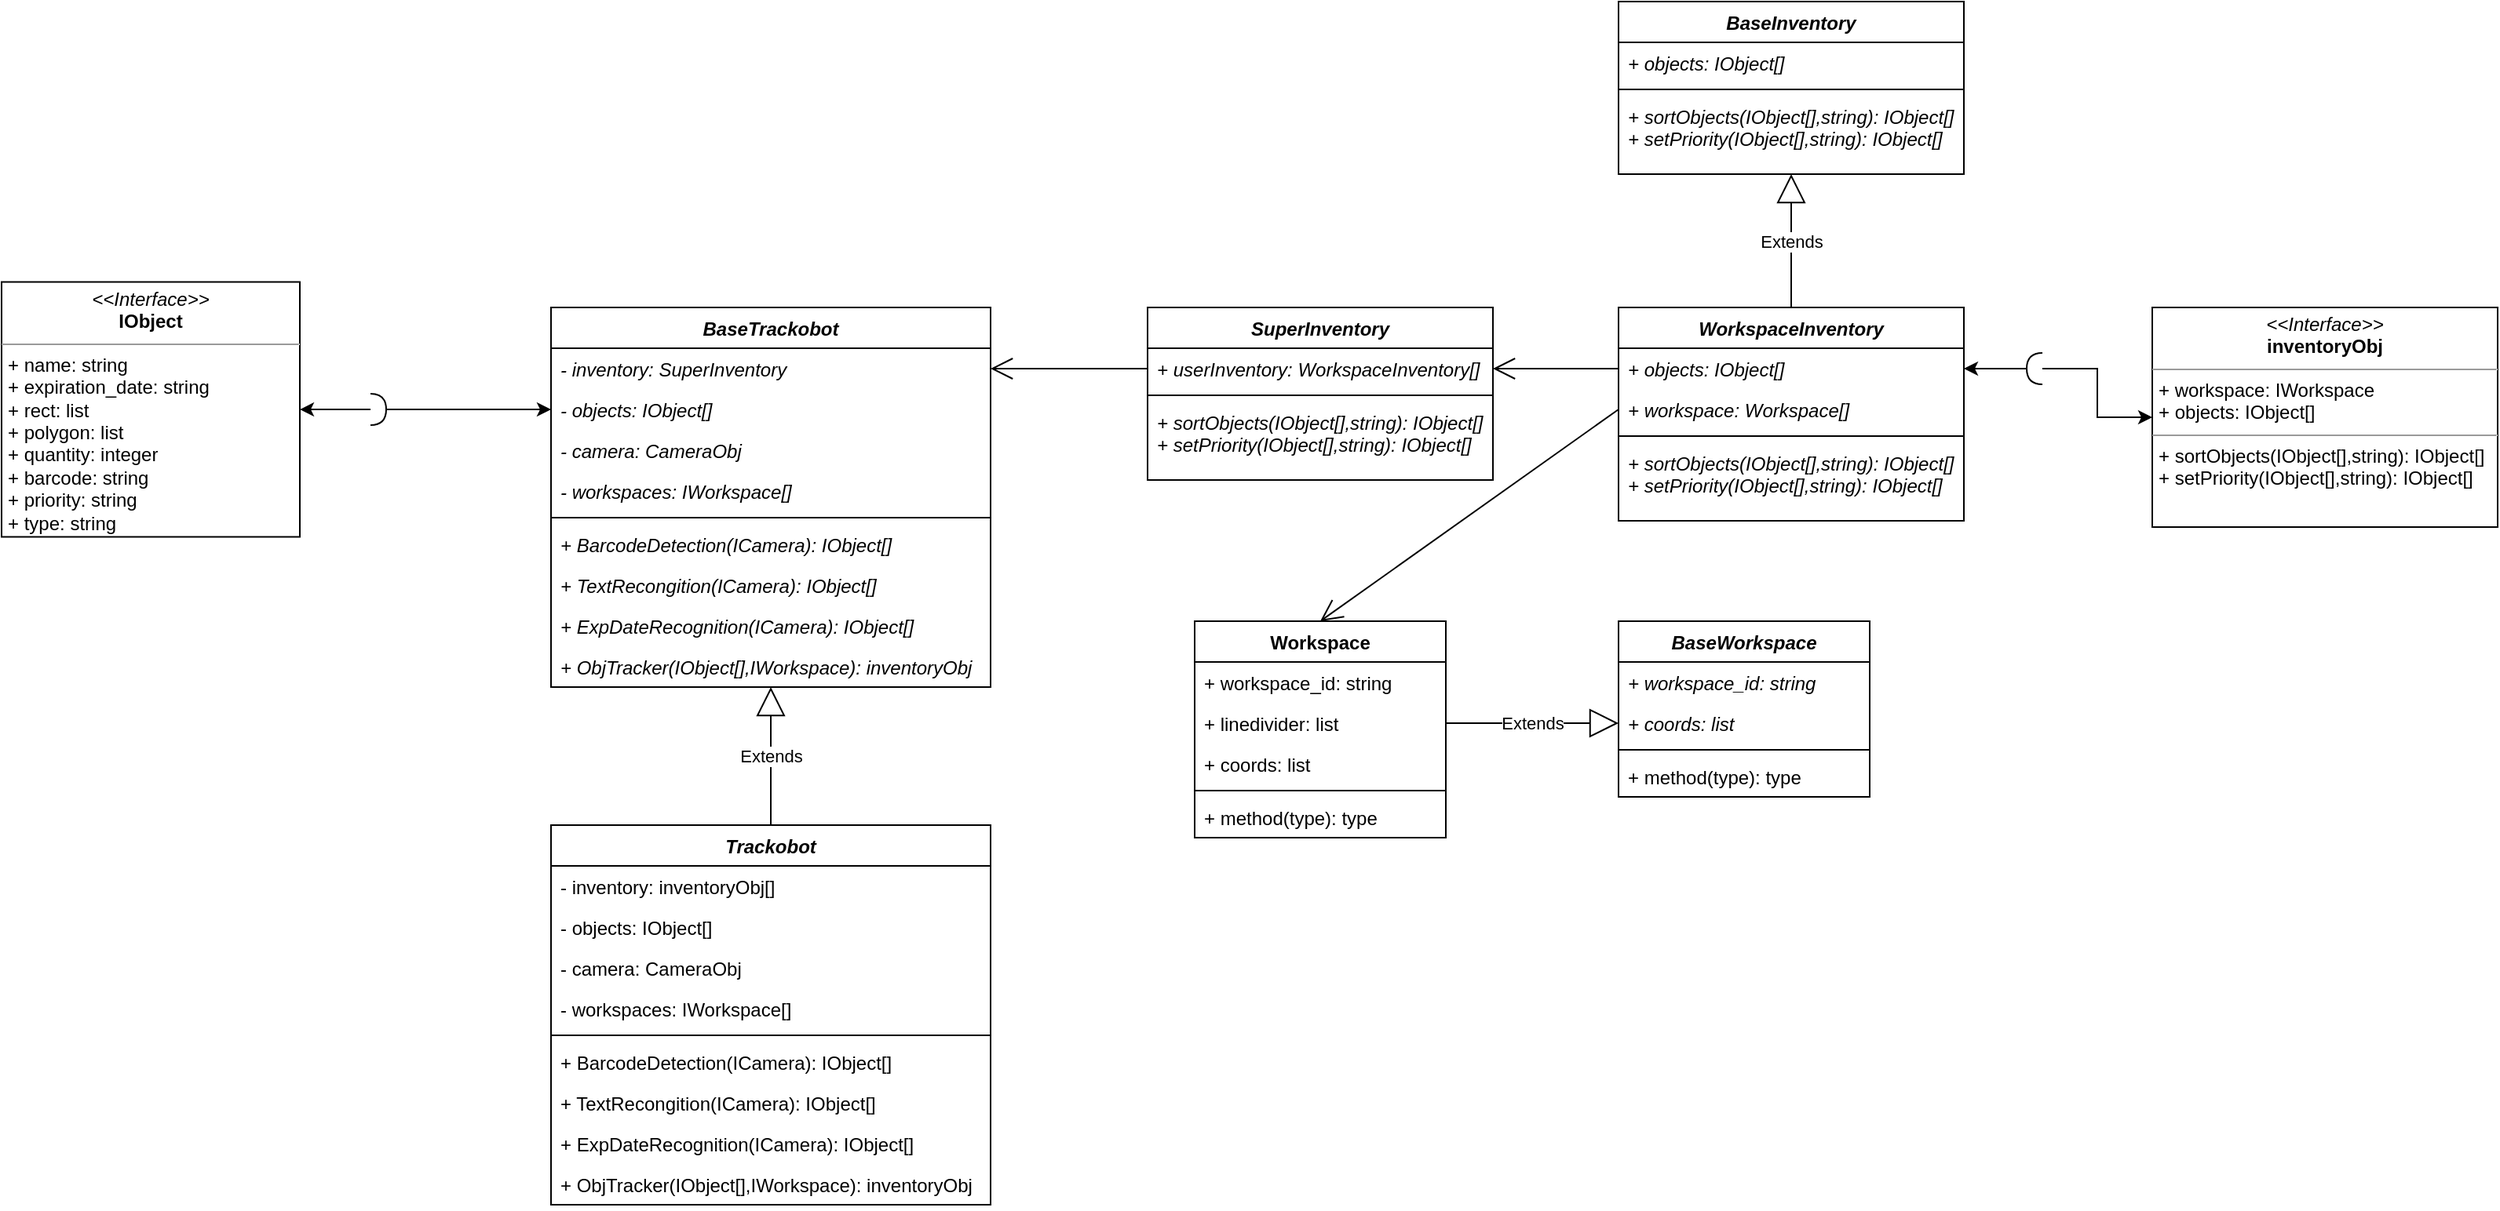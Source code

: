 <mxfile version="20.7.4" type="device"><diagram id="C5RBs43oDa-KdzZeNtuy" name="Page-1"><mxGraphModel dx="1877" dy="1750" grid="1" gridSize="10" guides="1" tooltips="1" connect="1" arrows="1" fold="1" page="1" pageScale="1" pageWidth="827" pageHeight="1169" math="0" shadow="0"><root><mxCell id="WIyWlLk6GJQsqaUBKTNV-0"/><mxCell id="WIyWlLk6GJQsqaUBKTNV-1" parent="WIyWlLk6GJQsqaUBKTNV-0"/><mxCell id="2-8h495f8-dFnFZwirSK-0" value="BaseTrackobot" style="swimlane;fontStyle=3;align=center;verticalAlign=top;childLayout=stackLayout;horizontal=1;startSize=26;horizontalStack=0;resizeParent=1;resizeParentMax=0;resizeLast=0;collapsible=1;marginBottom=0;" vertex="1" parent="WIyWlLk6GJQsqaUBKTNV-1"><mxGeometry x="80" y="120" width="280" height="242" as="geometry"/></mxCell><mxCell id="2-8h495f8-dFnFZwirSK-10" value="- inventory: SuperInventory" style="text;strokeColor=none;fillColor=none;align=left;verticalAlign=top;spacingLeft=4;spacingRight=4;overflow=hidden;rotatable=0;points=[[0,0.5],[1,0.5]];portConstraint=eastwest;fontStyle=2" vertex="1" parent="2-8h495f8-dFnFZwirSK-0"><mxGeometry y="26" width="280" height="26" as="geometry"/></mxCell><mxCell id="2-8h495f8-dFnFZwirSK-6" value="- objects: IObject[]" style="text;strokeColor=none;fillColor=none;align=left;verticalAlign=top;spacingLeft=4;spacingRight=4;overflow=hidden;rotatable=0;points=[[0,0.5],[1,0.5]];portConstraint=eastwest;fontStyle=2" vertex="1" parent="2-8h495f8-dFnFZwirSK-0"><mxGeometry y="52" width="280" height="26" as="geometry"/></mxCell><mxCell id="2-8h495f8-dFnFZwirSK-5" value="- camera: CameraObj" style="text;strokeColor=none;fillColor=none;align=left;verticalAlign=top;spacingLeft=4;spacingRight=4;overflow=hidden;rotatable=0;points=[[0,0.5],[1,0.5]];portConstraint=eastwest;fontStyle=2" vertex="1" parent="2-8h495f8-dFnFZwirSK-0"><mxGeometry y="78" width="280" height="26" as="geometry"/></mxCell><mxCell id="2-8h495f8-dFnFZwirSK-1" value="- workspaces: IWorkspace[]" style="text;strokeColor=none;fillColor=none;align=left;verticalAlign=top;spacingLeft=4;spacingRight=4;overflow=hidden;rotatable=0;points=[[0,0.5],[1,0.5]];portConstraint=eastwest;fontStyle=2" vertex="1" parent="2-8h495f8-dFnFZwirSK-0"><mxGeometry y="104" width="280" height="26" as="geometry"/></mxCell><mxCell id="2-8h495f8-dFnFZwirSK-2" value="" style="line;strokeWidth=1;fillColor=none;align=left;verticalAlign=middle;spacingTop=-1;spacingLeft=3;spacingRight=3;rotatable=0;labelPosition=right;points=[];portConstraint=eastwest;strokeColor=inherit;" vertex="1" parent="2-8h495f8-dFnFZwirSK-0"><mxGeometry y="130" width="280" height="8" as="geometry"/></mxCell><mxCell id="2-8h495f8-dFnFZwirSK-3" value="+ BarcodeDetection(ICamera): IObject[]" style="text;strokeColor=none;fillColor=none;align=left;verticalAlign=top;spacingLeft=4;spacingRight=4;overflow=hidden;rotatable=0;points=[[0,0.5],[1,0.5]];portConstraint=eastwest;fontStyle=2" vertex="1" parent="2-8h495f8-dFnFZwirSK-0"><mxGeometry y="138" width="280" height="26" as="geometry"/></mxCell><mxCell id="2-8h495f8-dFnFZwirSK-7" value="+ TextRecongition(ICamera): IObject[]" style="text;strokeColor=none;fillColor=none;align=left;verticalAlign=top;spacingLeft=4;spacingRight=4;overflow=hidden;rotatable=0;points=[[0,0.5],[1,0.5]];portConstraint=eastwest;fontStyle=2" vertex="1" parent="2-8h495f8-dFnFZwirSK-0"><mxGeometry y="164" width="280" height="26" as="geometry"/></mxCell><mxCell id="2-8h495f8-dFnFZwirSK-8" value="+ ExpDateRecognition(ICamera): IObject[]" style="text;strokeColor=none;fillColor=none;align=left;verticalAlign=top;spacingLeft=4;spacingRight=4;overflow=hidden;rotatable=0;points=[[0,0.5],[1,0.5]];portConstraint=eastwest;fontStyle=2" vertex="1" parent="2-8h495f8-dFnFZwirSK-0"><mxGeometry y="190" width="280" height="26" as="geometry"/></mxCell><mxCell id="2-8h495f8-dFnFZwirSK-9" value="+ ObjTracker(IObject[],IWorkspace): inventoryObj" style="text;strokeColor=none;fillColor=none;align=left;verticalAlign=top;spacingLeft=4;spacingRight=4;overflow=hidden;rotatable=0;points=[[0,0.5],[1,0.5]];portConstraint=eastwest;fontStyle=2" vertex="1" parent="2-8h495f8-dFnFZwirSK-0"><mxGeometry y="216" width="280" height="26" as="geometry"/></mxCell><mxCell id="2-8h495f8-dFnFZwirSK-17" value="&lt;p style=&quot;margin:0px;margin-top:4px;text-align:center;&quot;&gt;&lt;i&gt;&amp;lt;&amp;lt;Interface&amp;gt;&amp;gt;&lt;/i&gt;&lt;br&gt;&lt;b&gt;IObject&lt;/b&gt;&lt;/p&gt;&lt;hr size=&quot;1&quot;&gt;&lt;p style=&quot;margin:0px;margin-left:4px;&quot;&gt;+ name: string&lt;/p&gt;&lt;p style=&quot;margin:0px;margin-left:4px;&quot;&gt;+ expiration_date: string&lt;/p&gt;&lt;p style=&quot;margin:0px;margin-left:4px;&quot;&gt;+ rect: list&lt;/p&gt;&lt;p style=&quot;margin:0px;margin-left:4px;&quot;&gt;+ polygon: list&lt;/p&gt;&lt;p style=&quot;margin:0px;margin-left:4px;&quot;&gt;+ quantity: integer&lt;/p&gt;&lt;p style=&quot;margin:0px;margin-left:4px;&quot;&gt;+ barcode: string&lt;/p&gt;&lt;p style=&quot;margin:0px;margin-left:4px;&quot;&gt;+ priority: string&lt;/p&gt;&lt;p style=&quot;margin:0px;margin-left:4px;&quot;&gt;+ type: string&lt;/p&gt;" style="verticalAlign=top;align=left;overflow=fill;fontSize=12;fontFamily=Helvetica;html=1;" vertex="1" parent="WIyWlLk6GJQsqaUBKTNV-1"><mxGeometry x="-270" y="103.75" width="190" height="162.5" as="geometry"/></mxCell><mxCell id="2-8h495f8-dFnFZwirSK-19" value="" style="edgeStyle=orthogonalEdgeStyle;rounded=0;orthogonalLoop=1;jettySize=auto;html=1;entryX=0;entryY=0.5;entryDx=0;entryDy=0;" edge="1" parent="WIyWlLk6GJQsqaUBKTNV-1" source="2-8h495f8-dFnFZwirSK-18" target="2-8h495f8-dFnFZwirSK-6"><mxGeometry relative="1" as="geometry"><mxPoint x="60" y="220" as="targetPoint"/></mxGeometry></mxCell><mxCell id="2-8h495f8-dFnFZwirSK-20" value="" style="edgeStyle=orthogonalEdgeStyle;rounded=0;orthogonalLoop=1;jettySize=auto;html=1;" edge="1" parent="WIyWlLk6GJQsqaUBKTNV-1" source="2-8h495f8-dFnFZwirSK-18" target="2-8h495f8-dFnFZwirSK-17"><mxGeometry relative="1" as="geometry"/></mxCell><mxCell id="2-8h495f8-dFnFZwirSK-18" value="" style="shape=requiredInterface;html=1;verticalLabelPosition=bottom;sketch=0;" vertex="1" parent="WIyWlLk6GJQsqaUBKTNV-1"><mxGeometry x="-35" y="175" width="10" height="20" as="geometry"/></mxCell><mxCell id="2-8h495f8-dFnFZwirSK-22" value="&lt;p style=&quot;margin:0px;margin-top:4px;text-align:center;&quot;&gt;&lt;i&gt;&amp;lt;&amp;lt;Interface&amp;gt;&amp;gt;&lt;/i&gt;&lt;br&gt;&lt;b&gt;inventoryObj&lt;/b&gt;&lt;/p&gt;&lt;hr size=&quot;1&quot;&gt;&lt;p style=&quot;margin:0px;margin-left:4px;&quot;&gt;+ workspace: IWorkspace&lt;/p&gt;&lt;p style=&quot;margin:0px;margin-left:4px;&quot;&gt;+ objects: IObject[]&lt;/p&gt;&lt;hr size=&quot;1&quot;&gt;&lt;p style=&quot;margin:0px;margin-left:4px;&quot;&gt;+ sortObjects(IObject[],string): IObject[]&lt;br&gt;+ setPriority(IObject[],string): IObject[]&lt;/p&gt;" style="verticalAlign=top;align=left;overflow=fill;fontSize=12;fontFamily=Helvetica;html=1;" vertex="1" parent="WIyWlLk6GJQsqaUBKTNV-1"><mxGeometry x="1100" y="120" width="220" height="140" as="geometry"/></mxCell><mxCell id="2-8h495f8-dFnFZwirSK-27" value="" style="edgeStyle=orthogonalEdgeStyle;rounded=0;orthogonalLoop=1;jettySize=auto;html=1;entryX=1;entryY=0.5;entryDx=0;entryDy=0;" edge="1" parent="WIyWlLk6GJQsqaUBKTNV-1" source="2-8h495f8-dFnFZwirSK-24" target="2-8h495f8-dFnFZwirSK-59"><mxGeometry relative="1" as="geometry"/></mxCell><mxCell id="2-8h495f8-dFnFZwirSK-28" style="edgeStyle=orthogonalEdgeStyle;rounded=0;orthogonalLoop=1;jettySize=auto;html=1;exitX=0;exitY=0.5;exitDx=0;exitDy=0;exitPerimeter=0;" edge="1" parent="WIyWlLk6GJQsqaUBKTNV-1" source="2-8h495f8-dFnFZwirSK-24" target="2-8h495f8-dFnFZwirSK-22"><mxGeometry relative="1" as="geometry"/></mxCell><mxCell id="2-8h495f8-dFnFZwirSK-24" value="" style="shape=requiredInterface;html=1;verticalLabelPosition=bottom;sketch=0;rotation=-180;" vertex="1" parent="WIyWlLk6GJQsqaUBKTNV-1"><mxGeometry x="1020" y="149" width="10" height="20" as="geometry"/></mxCell><mxCell id="2-8h495f8-dFnFZwirSK-36" value="Extends" style="endArrow=block;endSize=16;endFill=0;html=1;rounded=0;exitX=0.5;exitY=0;exitDx=0;exitDy=0;" edge="1" parent="WIyWlLk6GJQsqaUBKTNV-1" source="2-8h495f8-dFnFZwirSK-37" target="2-8h495f8-dFnFZwirSK-9"><mxGeometry width="160" relative="1" as="geometry"><mxPoint x="220" y="460" as="sourcePoint"/><mxPoint x="250" y="380" as="targetPoint"/></mxGeometry></mxCell><mxCell id="2-8h495f8-dFnFZwirSK-37" value="Trackobot" style="swimlane;fontStyle=3;align=center;verticalAlign=top;childLayout=stackLayout;horizontal=1;startSize=26;horizontalStack=0;resizeParent=1;resizeParentMax=0;resizeLast=0;collapsible=1;marginBottom=0;" vertex="1" parent="WIyWlLk6GJQsqaUBKTNV-1"><mxGeometry x="80" y="450" width="280" height="242" as="geometry"/></mxCell><mxCell id="2-8h495f8-dFnFZwirSK-38" value="- inventory: inventoryObj[] " style="text;strokeColor=none;fillColor=none;align=left;verticalAlign=top;spacingLeft=4;spacingRight=4;overflow=hidden;rotatable=0;points=[[0,0.5],[1,0.5]];portConstraint=eastwest;fontStyle=0" vertex="1" parent="2-8h495f8-dFnFZwirSK-37"><mxGeometry y="26" width="280" height="26" as="geometry"/></mxCell><mxCell id="2-8h495f8-dFnFZwirSK-39" value="- objects: IObject[]" style="text;strokeColor=none;fillColor=none;align=left;verticalAlign=top;spacingLeft=4;spacingRight=4;overflow=hidden;rotatable=0;points=[[0,0.5],[1,0.5]];portConstraint=eastwest;fontStyle=0" vertex="1" parent="2-8h495f8-dFnFZwirSK-37"><mxGeometry y="52" width="280" height="26" as="geometry"/></mxCell><mxCell id="2-8h495f8-dFnFZwirSK-40" value="- camera: CameraObj" style="text;strokeColor=none;fillColor=none;align=left;verticalAlign=top;spacingLeft=4;spacingRight=4;overflow=hidden;rotatable=0;points=[[0,0.5],[1,0.5]];portConstraint=eastwest;fontStyle=0" vertex="1" parent="2-8h495f8-dFnFZwirSK-37"><mxGeometry y="78" width="280" height="26" as="geometry"/></mxCell><mxCell id="2-8h495f8-dFnFZwirSK-41" value="- workspaces: IWorkspace[]" style="text;strokeColor=none;fillColor=none;align=left;verticalAlign=top;spacingLeft=4;spacingRight=4;overflow=hidden;rotatable=0;points=[[0,0.5],[1,0.5]];portConstraint=eastwest;fontStyle=0" vertex="1" parent="2-8h495f8-dFnFZwirSK-37"><mxGeometry y="104" width="280" height="26" as="geometry"/></mxCell><mxCell id="2-8h495f8-dFnFZwirSK-42" value="" style="line;strokeWidth=1;fillColor=none;align=left;verticalAlign=middle;spacingTop=-1;spacingLeft=3;spacingRight=3;rotatable=0;labelPosition=right;points=[];portConstraint=eastwest;strokeColor=inherit;fontStyle=0" vertex="1" parent="2-8h495f8-dFnFZwirSK-37"><mxGeometry y="130" width="280" height="8" as="geometry"/></mxCell><mxCell id="2-8h495f8-dFnFZwirSK-43" value="+ BarcodeDetection(ICamera): IObject[]" style="text;strokeColor=none;fillColor=none;align=left;verticalAlign=top;spacingLeft=4;spacingRight=4;overflow=hidden;rotatable=0;points=[[0,0.5],[1,0.5]];portConstraint=eastwest;fontStyle=0" vertex="1" parent="2-8h495f8-dFnFZwirSK-37"><mxGeometry y="138" width="280" height="26" as="geometry"/></mxCell><mxCell id="2-8h495f8-dFnFZwirSK-44" value="+ TextRecongition(ICamera): IObject[]" style="text;strokeColor=none;fillColor=none;align=left;verticalAlign=top;spacingLeft=4;spacingRight=4;overflow=hidden;rotatable=0;points=[[0,0.5],[1,0.5]];portConstraint=eastwest;fontStyle=0" vertex="1" parent="2-8h495f8-dFnFZwirSK-37"><mxGeometry y="164" width="280" height="26" as="geometry"/></mxCell><mxCell id="2-8h495f8-dFnFZwirSK-45" value="+ ExpDateRecognition(ICamera): IObject[]" style="text;strokeColor=none;fillColor=none;align=left;verticalAlign=top;spacingLeft=4;spacingRight=4;overflow=hidden;rotatable=0;points=[[0,0.5],[1,0.5]];portConstraint=eastwest;fontStyle=0" vertex="1" parent="2-8h495f8-dFnFZwirSK-37"><mxGeometry y="190" width="280" height="26" as="geometry"/></mxCell><mxCell id="2-8h495f8-dFnFZwirSK-46" value="+ ObjTracker(IObject[],IWorkspace): inventoryObj" style="text;strokeColor=none;fillColor=none;align=left;verticalAlign=top;spacingLeft=4;spacingRight=4;overflow=hidden;rotatable=0;points=[[0,0.5],[1,0.5]];portConstraint=eastwest;fontStyle=0" vertex="1" parent="2-8h495f8-dFnFZwirSK-37"><mxGeometry y="216" width="280" height="26" as="geometry"/></mxCell><mxCell id="2-8h495f8-dFnFZwirSK-47" value="BaseInventory" style="swimlane;fontStyle=3;align=center;verticalAlign=top;childLayout=stackLayout;horizontal=1;startSize=26;horizontalStack=0;resizeParent=1;resizeParentMax=0;resizeLast=0;collapsible=1;marginBottom=0;" vertex="1" parent="WIyWlLk6GJQsqaUBKTNV-1"><mxGeometry x="760" y="-75" width="220" height="110" as="geometry"/></mxCell><mxCell id="2-8h495f8-dFnFZwirSK-48" value="+ objects: IObject[]" style="text;strokeColor=none;fillColor=none;align=left;verticalAlign=top;spacingLeft=4;spacingRight=4;overflow=hidden;rotatable=0;points=[[0,0.5],[1,0.5]];portConstraint=eastwest;fontStyle=2" vertex="1" parent="2-8h495f8-dFnFZwirSK-47"><mxGeometry y="26" width="220" height="26" as="geometry"/></mxCell><mxCell id="2-8h495f8-dFnFZwirSK-49" value="" style="line;strokeWidth=1;fillColor=none;align=left;verticalAlign=middle;spacingTop=-1;spacingLeft=3;spacingRight=3;rotatable=0;labelPosition=right;points=[];portConstraint=eastwest;strokeColor=inherit;" vertex="1" parent="2-8h495f8-dFnFZwirSK-47"><mxGeometry y="52" width="220" height="8" as="geometry"/></mxCell><mxCell id="2-8h495f8-dFnFZwirSK-50" value="+ sortObjects(IObject[],string): IObject[]&#10;+ setPriority(IObject[],string): IObject[]" style="text;strokeColor=none;fillColor=none;align=left;verticalAlign=top;spacingLeft=4;spacingRight=4;overflow=hidden;rotatable=0;points=[[0,0.5],[1,0.5]];portConstraint=eastwest;fontStyle=2" vertex="1" parent="2-8h495f8-dFnFZwirSK-47"><mxGeometry y="60" width="220" height="50" as="geometry"/></mxCell><mxCell id="2-8h495f8-dFnFZwirSK-51" value="WorkspaceInventory" style="swimlane;fontStyle=3;align=center;verticalAlign=top;childLayout=stackLayout;horizontal=1;startSize=26;horizontalStack=0;resizeParent=1;resizeParentMax=0;resizeLast=0;collapsible=1;marginBottom=0;" vertex="1" parent="WIyWlLk6GJQsqaUBKTNV-1"><mxGeometry x="760" y="120" width="220" height="136" as="geometry"/></mxCell><mxCell id="2-8h495f8-dFnFZwirSK-59" value="+ objects: IObject[]&#10;" style="text;strokeColor=none;fillColor=none;align=left;verticalAlign=top;spacingLeft=4;spacingRight=4;overflow=hidden;rotatable=0;points=[[0,0.5],[1,0.5]];portConstraint=eastwest;fontStyle=2" vertex="1" parent="2-8h495f8-dFnFZwirSK-51"><mxGeometry y="26" width="220" height="26" as="geometry"/></mxCell><mxCell id="2-8h495f8-dFnFZwirSK-52" value="+ workspace: Workspace[]&#10;" style="text;strokeColor=none;fillColor=none;align=left;verticalAlign=top;spacingLeft=4;spacingRight=4;overflow=hidden;rotatable=0;points=[[0,0.5],[1,0.5]];portConstraint=eastwest;fontStyle=2" vertex="1" parent="2-8h495f8-dFnFZwirSK-51"><mxGeometry y="52" width="220" height="26" as="geometry"/></mxCell><mxCell id="2-8h495f8-dFnFZwirSK-53" value="" style="line;strokeWidth=1;fillColor=none;align=left;verticalAlign=middle;spacingTop=-1;spacingLeft=3;spacingRight=3;rotatable=0;labelPosition=right;points=[];portConstraint=eastwest;strokeColor=inherit;" vertex="1" parent="2-8h495f8-dFnFZwirSK-51"><mxGeometry y="78" width="220" height="8" as="geometry"/></mxCell><mxCell id="2-8h495f8-dFnFZwirSK-54" value="+ sortObjects(IObject[],string): IObject[]&#10;+ setPriority(IObject[],string): IObject[]" style="text;strokeColor=none;fillColor=none;align=left;verticalAlign=top;spacingLeft=4;spacingRight=4;overflow=hidden;rotatable=0;points=[[0,0.5],[1,0.5]];portConstraint=eastwest;fontStyle=2" vertex="1" parent="2-8h495f8-dFnFZwirSK-51"><mxGeometry y="86" width="220" height="50" as="geometry"/></mxCell><mxCell id="2-8h495f8-dFnFZwirSK-55" value="SuperInventory" style="swimlane;fontStyle=3;align=center;verticalAlign=top;childLayout=stackLayout;horizontal=1;startSize=26;horizontalStack=0;resizeParent=1;resizeParentMax=0;resizeLast=0;collapsible=1;marginBottom=0;" vertex="1" parent="WIyWlLk6GJQsqaUBKTNV-1"><mxGeometry x="460" y="120" width="220" height="110" as="geometry"/></mxCell><mxCell id="2-8h495f8-dFnFZwirSK-56" value="+ userInventory: WorkspaceInventory[]" style="text;strokeColor=none;fillColor=none;align=left;verticalAlign=top;spacingLeft=4;spacingRight=4;overflow=hidden;rotatable=0;points=[[0,0.5],[1,0.5]];portConstraint=eastwest;fontStyle=2" vertex="1" parent="2-8h495f8-dFnFZwirSK-55"><mxGeometry y="26" width="220" height="26" as="geometry"/></mxCell><mxCell id="2-8h495f8-dFnFZwirSK-57" value="" style="line;strokeWidth=1;fillColor=none;align=left;verticalAlign=middle;spacingTop=-1;spacingLeft=3;spacingRight=3;rotatable=0;labelPosition=right;points=[];portConstraint=eastwest;strokeColor=inherit;" vertex="1" parent="2-8h495f8-dFnFZwirSK-55"><mxGeometry y="52" width="220" height="8" as="geometry"/></mxCell><mxCell id="2-8h495f8-dFnFZwirSK-58" value="+ sortObjects(IObject[],string): IObject[]&#10;+ setPriority(IObject[],string): IObject[]" style="text;strokeColor=none;fillColor=none;align=left;verticalAlign=top;spacingLeft=4;spacingRight=4;overflow=hidden;rotatable=0;points=[[0,0.5],[1,0.5]];portConstraint=eastwest;fontStyle=2" vertex="1" parent="2-8h495f8-dFnFZwirSK-55"><mxGeometry y="60" width="220" height="50" as="geometry"/></mxCell><mxCell id="2-8h495f8-dFnFZwirSK-60" value="" style="endArrow=open;endFill=1;endSize=12;html=1;rounded=0;exitX=0;exitY=0.5;exitDx=0;exitDy=0;entryX=1;entryY=0.5;entryDx=0;entryDy=0;" edge="1" parent="WIyWlLk6GJQsqaUBKTNV-1" source="2-8h495f8-dFnFZwirSK-56" target="2-8h495f8-dFnFZwirSK-10"><mxGeometry width="160" relative="1" as="geometry"><mxPoint x="400" y="220" as="sourcePoint"/><mxPoint x="560" y="220" as="targetPoint"/></mxGeometry></mxCell><mxCell id="2-8h495f8-dFnFZwirSK-61" value="Extends" style="endArrow=block;endSize=16;endFill=0;html=1;rounded=0;" edge="1" parent="WIyWlLk6GJQsqaUBKTNV-1" source="2-8h495f8-dFnFZwirSK-51" target="2-8h495f8-dFnFZwirSK-50"><mxGeometry width="160" relative="1" as="geometry"><mxPoint x="870" y="158" as="sourcePoint"/><mxPoint x="869.5" y="70" as="targetPoint"/></mxGeometry></mxCell><mxCell id="2-8h495f8-dFnFZwirSK-62" value="" style="endArrow=open;endFill=1;endSize=12;html=1;rounded=0;exitX=0;exitY=0.5;exitDx=0;exitDy=0;entryX=1;entryY=0.5;entryDx=0;entryDy=0;" edge="1" parent="WIyWlLk6GJQsqaUBKTNV-1" source="2-8h495f8-dFnFZwirSK-59" target="2-8h495f8-dFnFZwirSK-56"><mxGeometry width="160" relative="1" as="geometry"><mxPoint x="640" y="220" as="sourcePoint"/><mxPoint x="800" y="220" as="targetPoint"/></mxGeometry></mxCell><mxCell id="2-8h495f8-dFnFZwirSK-63" value="BaseWorkspace" style="swimlane;fontStyle=3;align=center;verticalAlign=top;childLayout=stackLayout;horizontal=1;startSize=26;horizontalStack=0;resizeParent=1;resizeParentMax=0;resizeLast=0;collapsible=1;marginBottom=0;" vertex="1" parent="WIyWlLk6GJQsqaUBKTNV-1"><mxGeometry x="760" y="320" width="160" height="112" as="geometry"/></mxCell><mxCell id="2-8h495f8-dFnFZwirSK-67" value="+ workspace_id: string" style="text;strokeColor=none;fillColor=none;align=left;verticalAlign=top;spacingLeft=4;spacingRight=4;overflow=hidden;rotatable=0;points=[[0,0.5],[1,0.5]];portConstraint=eastwest;fontStyle=2" vertex="1" parent="2-8h495f8-dFnFZwirSK-63"><mxGeometry y="26" width="160" height="26" as="geometry"/></mxCell><mxCell id="2-8h495f8-dFnFZwirSK-64" value="+ coords: list" style="text;strokeColor=none;fillColor=none;align=left;verticalAlign=top;spacingLeft=4;spacingRight=4;overflow=hidden;rotatable=0;points=[[0,0.5],[1,0.5]];portConstraint=eastwest;fontStyle=2" vertex="1" parent="2-8h495f8-dFnFZwirSK-63"><mxGeometry y="52" width="160" height="26" as="geometry"/></mxCell><mxCell id="2-8h495f8-dFnFZwirSK-65" value="" style="line;strokeWidth=1;fillColor=none;align=left;verticalAlign=middle;spacingTop=-1;spacingLeft=3;spacingRight=3;rotatable=0;labelPosition=right;points=[];portConstraint=eastwest;strokeColor=inherit;" vertex="1" parent="2-8h495f8-dFnFZwirSK-63"><mxGeometry y="78" width="160" height="8" as="geometry"/></mxCell><mxCell id="2-8h495f8-dFnFZwirSK-66" value="+ method(type): type" style="text;strokeColor=none;fillColor=none;align=left;verticalAlign=top;spacingLeft=4;spacingRight=4;overflow=hidden;rotatable=0;points=[[0,0.5],[1,0.5]];portConstraint=eastwest;" vertex="1" parent="2-8h495f8-dFnFZwirSK-63"><mxGeometry y="86" width="160" height="26" as="geometry"/></mxCell><mxCell id="2-8h495f8-dFnFZwirSK-70" value="Workspace" style="swimlane;fontStyle=1;align=center;verticalAlign=top;childLayout=stackLayout;horizontal=1;startSize=26;horizontalStack=0;resizeParent=1;resizeParentMax=0;resizeLast=0;collapsible=1;marginBottom=0;" vertex="1" parent="WIyWlLk6GJQsqaUBKTNV-1"><mxGeometry x="490" y="320" width="160" height="138" as="geometry"/></mxCell><mxCell id="2-8h495f8-dFnFZwirSK-75" value="+ workspace_id: string" style="text;strokeColor=none;fillColor=none;align=left;verticalAlign=top;spacingLeft=4;spacingRight=4;overflow=hidden;rotatable=0;points=[[0,0.5],[1,0.5]];portConstraint=eastwest;fontStyle=0" vertex="1" parent="2-8h495f8-dFnFZwirSK-70"><mxGeometry y="26" width="160" height="26" as="geometry"/></mxCell><mxCell id="2-8h495f8-dFnFZwirSK-71" value="+ linedivider: list" style="text;strokeColor=none;fillColor=none;align=left;verticalAlign=top;spacingLeft=4;spacingRight=4;overflow=hidden;rotatable=0;points=[[0,0.5],[1,0.5]];portConstraint=eastwest;fontStyle=0" vertex="1" parent="2-8h495f8-dFnFZwirSK-70"><mxGeometry y="52" width="160" height="26" as="geometry"/></mxCell><mxCell id="2-8h495f8-dFnFZwirSK-72" value="+ coords: list" style="text;strokeColor=none;fillColor=none;align=left;verticalAlign=top;spacingLeft=4;spacingRight=4;overflow=hidden;rotatable=0;points=[[0,0.5],[1,0.5]];portConstraint=eastwest;fontStyle=0" vertex="1" parent="2-8h495f8-dFnFZwirSK-70"><mxGeometry y="78" width="160" height="26" as="geometry"/></mxCell><mxCell id="2-8h495f8-dFnFZwirSK-73" value="" style="line;strokeWidth=1;fillColor=none;align=left;verticalAlign=middle;spacingTop=-1;spacingLeft=3;spacingRight=3;rotatable=0;labelPosition=right;points=[];portConstraint=eastwest;strokeColor=inherit;" vertex="1" parent="2-8h495f8-dFnFZwirSK-70"><mxGeometry y="104" width="160" height="8" as="geometry"/></mxCell><mxCell id="2-8h495f8-dFnFZwirSK-74" value="+ method(type): type" style="text;strokeColor=none;fillColor=none;align=left;verticalAlign=top;spacingLeft=4;spacingRight=4;overflow=hidden;rotatable=0;points=[[0,0.5],[1,0.5]];portConstraint=eastwest;" vertex="1" parent="2-8h495f8-dFnFZwirSK-70"><mxGeometry y="112" width="160" height="26" as="geometry"/></mxCell><mxCell id="2-8h495f8-dFnFZwirSK-76" value="Extends" style="endArrow=block;endSize=16;endFill=0;html=1;rounded=0;entryX=0;entryY=0.5;entryDx=0;entryDy=0;exitX=1;exitY=0.5;exitDx=0;exitDy=0;" edge="1" parent="WIyWlLk6GJQsqaUBKTNV-1" source="2-8h495f8-dFnFZwirSK-71" target="2-8h495f8-dFnFZwirSK-64"><mxGeometry width="160" relative="1" as="geometry"><mxPoint x="1050" y="415" as="sourcePoint"/><mxPoint x="1050" y="330" as="targetPoint"/></mxGeometry></mxCell><mxCell id="2-8h495f8-dFnFZwirSK-77" value="" style="endArrow=open;endFill=1;endSize=12;html=1;rounded=0;exitX=0;exitY=0.5;exitDx=0;exitDy=0;entryX=0.5;entryY=0;entryDx=0;entryDy=0;" edge="1" parent="WIyWlLk6GJQsqaUBKTNV-1" source="2-8h495f8-dFnFZwirSK-52" target="2-8h495f8-dFnFZwirSK-70"><mxGeometry width="160" relative="1" as="geometry"><mxPoint x="820" y="388.5" as="sourcePoint"/><mxPoint x="770" y="290" as="targetPoint"/></mxGeometry></mxCell></root></mxGraphModel></diagram></mxfile>